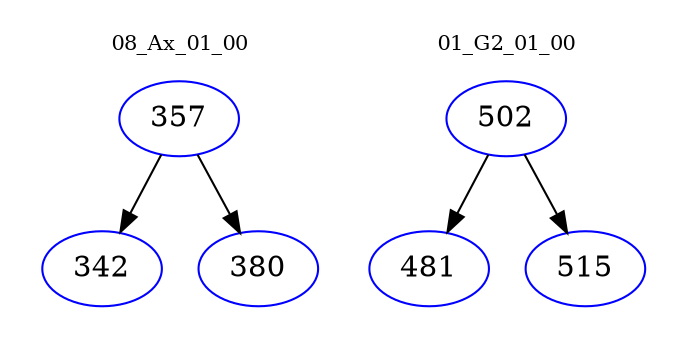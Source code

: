 digraph{
subgraph cluster_0 {
color = white
label = "08_Ax_01_00";
fontsize=10;
T0_357 [label="357", color="blue"]
T0_357 -> T0_342 [color="black"]
T0_342 [label="342", color="blue"]
T0_357 -> T0_380 [color="black"]
T0_380 [label="380", color="blue"]
}
subgraph cluster_1 {
color = white
label = "01_G2_01_00";
fontsize=10;
T1_502 [label="502", color="blue"]
T1_502 -> T1_481 [color="black"]
T1_481 [label="481", color="blue"]
T1_502 -> T1_515 [color="black"]
T1_515 [label="515", color="blue"]
}
}
